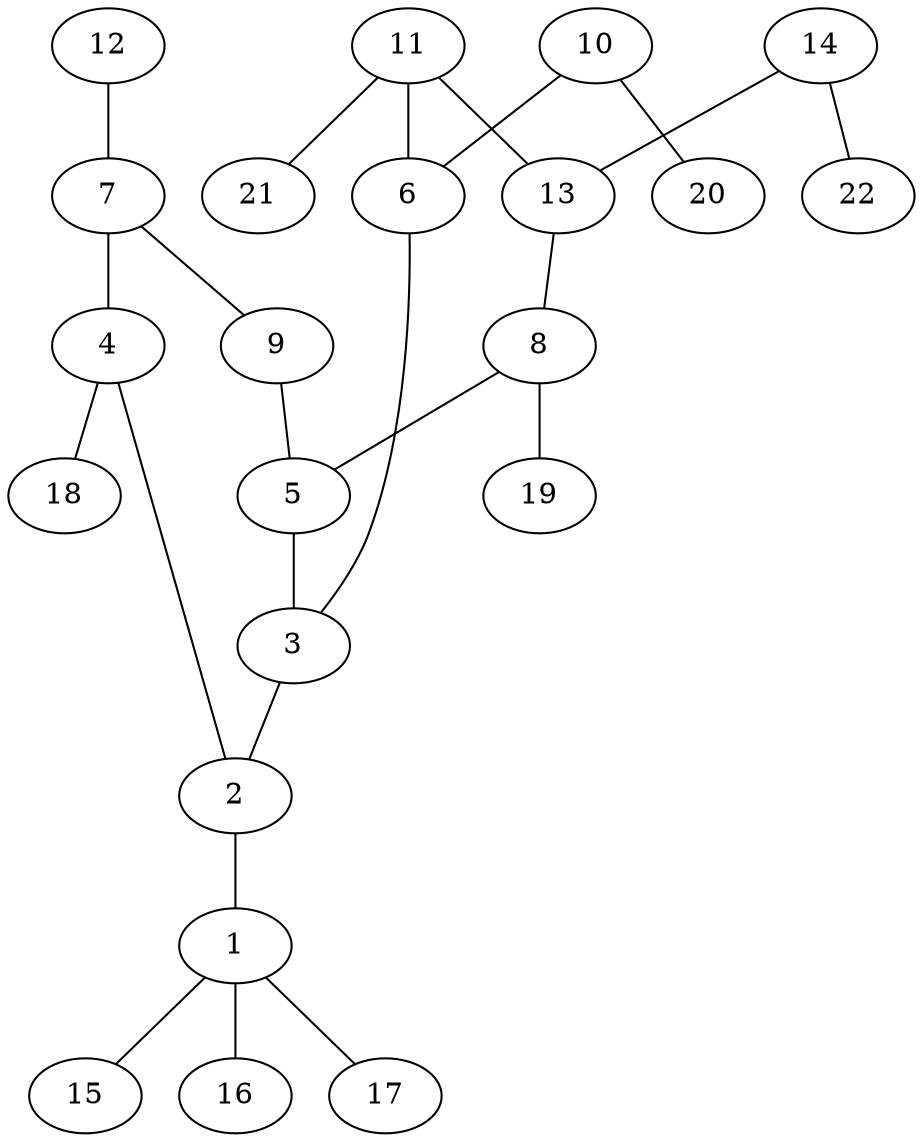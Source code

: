 graph molecule_2190 {
	1	 [chem=C];
	15	 [chem=H];
	1 -- 15	 [valence=1];
	16	 [chem=H];
	1 -- 16	 [valence=1];
	17	 [chem=H];
	1 -- 17	 [valence=1];
	2	 [chem=C];
	2 -- 1	 [valence=1];
	3	 [chem=C];
	3 -- 2	 [valence=1];
	4	 [chem=C];
	4 -- 2	 [valence=2];
	18	 [chem=H];
	4 -- 18	 [valence=1];
	5	 [chem=C];
	5 -- 3	 [valence=2];
	6	 [chem=C];
	6 -- 3	 [valence=1];
	7	 [chem=C];
	7 -- 4	 [valence=1];
	9	 [chem=O];
	7 -- 9	 [valence=1];
	8	 [chem=C];
	8 -- 5	 [valence=1];
	19	 [chem=H];
	8 -- 19	 [valence=1];
	9 -- 5	 [valence=1];
	10	 [chem=O];
	10 -- 6	 [valence=1];
	20	 [chem=H];
	10 -- 20	 [valence=1];
	11	 [chem=C];
	11 -- 6	 [valence=2];
	13	 [chem=C];
	11 -- 13	 [valence=1];
	21	 [chem=H];
	11 -- 21	 [valence=1];
	12	 [chem=O];
	12 -- 7	 [valence=2];
	13 -- 8	 [valence=2];
	14	 [chem=O];
	14 -- 13	 [valence=1];
	22	 [chem=H];
	14 -- 22	 [valence=1];
}
